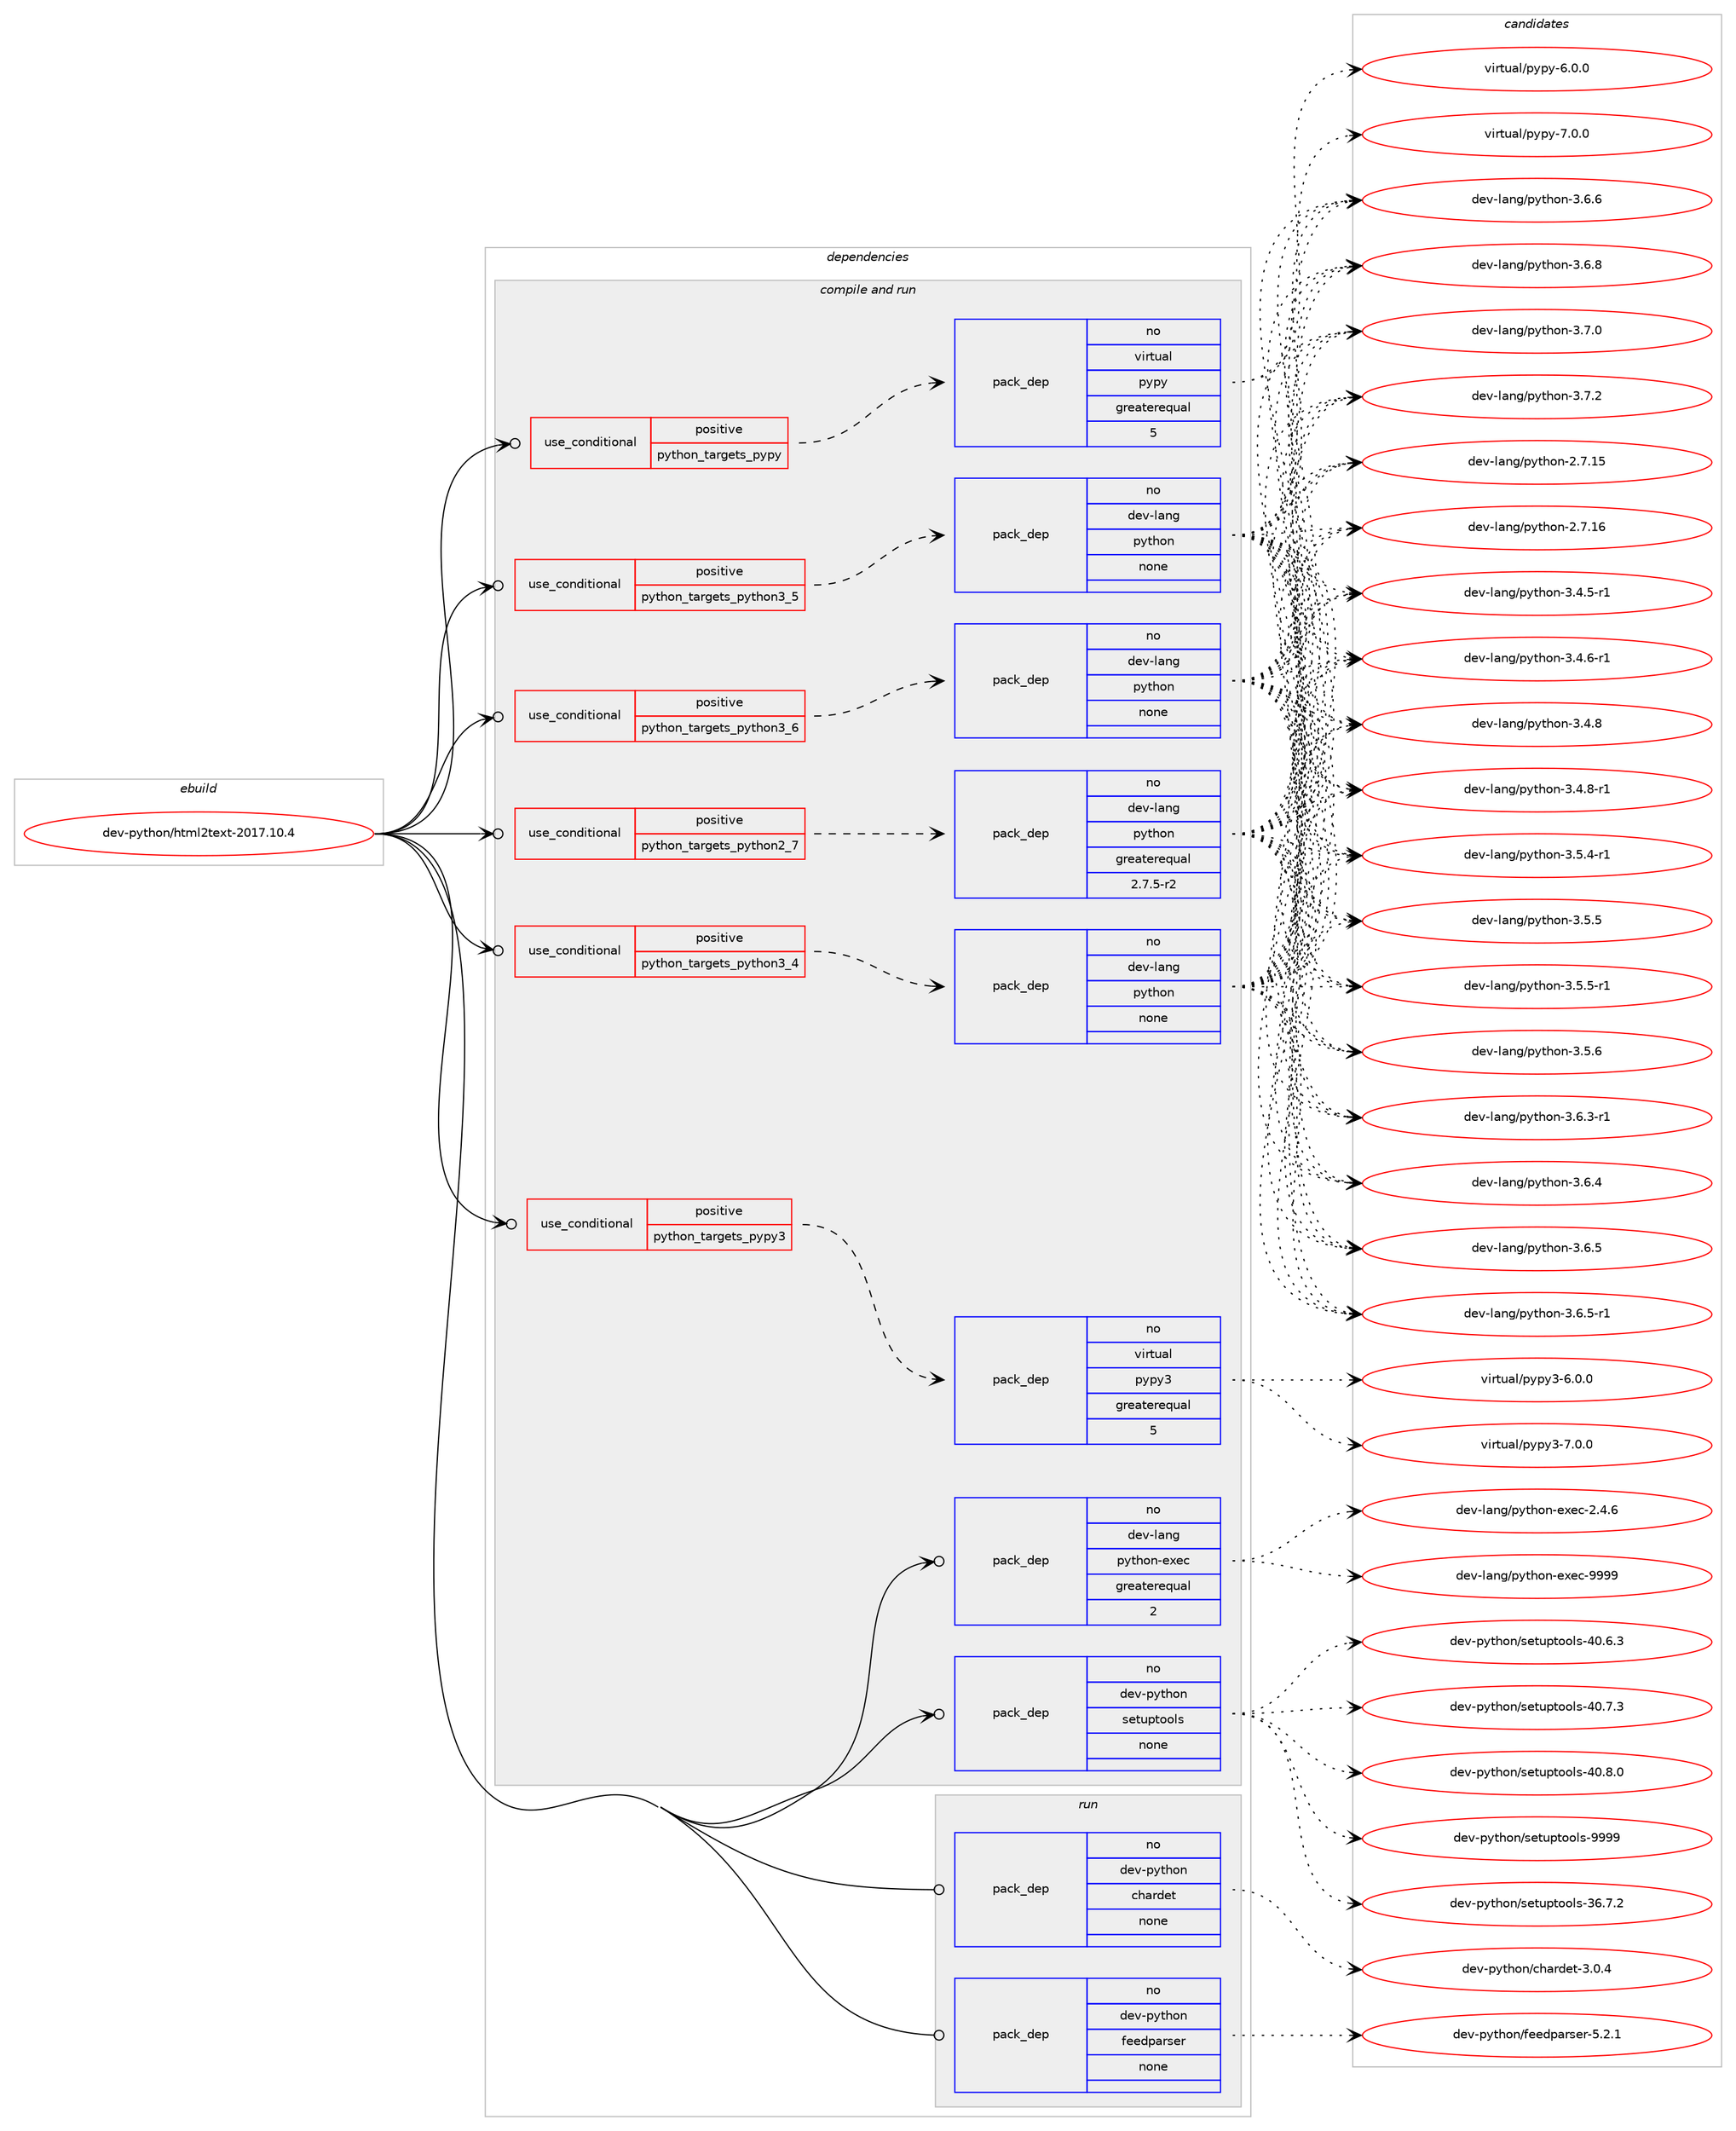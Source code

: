 digraph prolog {

# *************
# Graph options
# *************

newrank=true;
concentrate=true;
compound=true;
graph [rankdir=LR,fontname=Helvetica,fontsize=10,ranksep=1.5];#, ranksep=2.5, nodesep=0.2];
edge  [arrowhead=vee];
node  [fontname=Helvetica,fontsize=10];

# **********
# The ebuild
# **********

subgraph cluster_leftcol {
color=gray;
rank=same;
label=<<i>ebuild</i>>;
id [label="dev-python/html2text-2017.10.4", color=red, width=4, href="../dev-python/html2text-2017.10.4.svg"];
}

# ****************
# The dependencies
# ****************

subgraph cluster_midcol {
color=gray;
label=<<i>dependencies</i>>;
subgraph cluster_compile {
fillcolor="#eeeeee";
style=filled;
label=<<i>compile</i>>;
}
subgraph cluster_compileandrun {
fillcolor="#eeeeee";
style=filled;
label=<<i>compile and run</i>>;
subgraph cond375404 {
dependency1412835 [label=<<TABLE BORDER="0" CELLBORDER="1" CELLSPACING="0" CELLPADDING="4"><TR><TD ROWSPAN="3" CELLPADDING="10">use_conditional</TD></TR><TR><TD>positive</TD></TR><TR><TD>python_targets_pypy</TD></TR></TABLE>>, shape=none, color=red];
subgraph pack1014162 {
dependency1412836 [label=<<TABLE BORDER="0" CELLBORDER="1" CELLSPACING="0" CELLPADDING="4" WIDTH="220"><TR><TD ROWSPAN="6" CELLPADDING="30">pack_dep</TD></TR><TR><TD WIDTH="110">no</TD></TR><TR><TD>virtual</TD></TR><TR><TD>pypy</TD></TR><TR><TD>greaterequal</TD></TR><TR><TD>5</TD></TR></TABLE>>, shape=none, color=blue];
}
dependency1412835:e -> dependency1412836:w [weight=20,style="dashed",arrowhead="vee"];
}
id:e -> dependency1412835:w [weight=20,style="solid",arrowhead="odotvee"];
subgraph cond375405 {
dependency1412837 [label=<<TABLE BORDER="0" CELLBORDER="1" CELLSPACING="0" CELLPADDING="4"><TR><TD ROWSPAN="3" CELLPADDING="10">use_conditional</TD></TR><TR><TD>positive</TD></TR><TR><TD>python_targets_pypy3</TD></TR></TABLE>>, shape=none, color=red];
subgraph pack1014163 {
dependency1412838 [label=<<TABLE BORDER="0" CELLBORDER="1" CELLSPACING="0" CELLPADDING="4" WIDTH="220"><TR><TD ROWSPAN="6" CELLPADDING="30">pack_dep</TD></TR><TR><TD WIDTH="110">no</TD></TR><TR><TD>virtual</TD></TR><TR><TD>pypy3</TD></TR><TR><TD>greaterequal</TD></TR><TR><TD>5</TD></TR></TABLE>>, shape=none, color=blue];
}
dependency1412837:e -> dependency1412838:w [weight=20,style="dashed",arrowhead="vee"];
}
id:e -> dependency1412837:w [weight=20,style="solid",arrowhead="odotvee"];
subgraph cond375406 {
dependency1412839 [label=<<TABLE BORDER="0" CELLBORDER="1" CELLSPACING="0" CELLPADDING="4"><TR><TD ROWSPAN="3" CELLPADDING="10">use_conditional</TD></TR><TR><TD>positive</TD></TR><TR><TD>python_targets_python2_7</TD></TR></TABLE>>, shape=none, color=red];
subgraph pack1014164 {
dependency1412840 [label=<<TABLE BORDER="0" CELLBORDER="1" CELLSPACING="0" CELLPADDING="4" WIDTH="220"><TR><TD ROWSPAN="6" CELLPADDING="30">pack_dep</TD></TR><TR><TD WIDTH="110">no</TD></TR><TR><TD>dev-lang</TD></TR><TR><TD>python</TD></TR><TR><TD>greaterequal</TD></TR><TR><TD>2.7.5-r2</TD></TR></TABLE>>, shape=none, color=blue];
}
dependency1412839:e -> dependency1412840:w [weight=20,style="dashed",arrowhead="vee"];
}
id:e -> dependency1412839:w [weight=20,style="solid",arrowhead="odotvee"];
subgraph cond375407 {
dependency1412841 [label=<<TABLE BORDER="0" CELLBORDER="1" CELLSPACING="0" CELLPADDING="4"><TR><TD ROWSPAN="3" CELLPADDING="10">use_conditional</TD></TR><TR><TD>positive</TD></TR><TR><TD>python_targets_python3_4</TD></TR></TABLE>>, shape=none, color=red];
subgraph pack1014165 {
dependency1412842 [label=<<TABLE BORDER="0" CELLBORDER="1" CELLSPACING="0" CELLPADDING="4" WIDTH="220"><TR><TD ROWSPAN="6" CELLPADDING="30">pack_dep</TD></TR><TR><TD WIDTH="110">no</TD></TR><TR><TD>dev-lang</TD></TR><TR><TD>python</TD></TR><TR><TD>none</TD></TR><TR><TD></TD></TR></TABLE>>, shape=none, color=blue];
}
dependency1412841:e -> dependency1412842:w [weight=20,style="dashed",arrowhead="vee"];
}
id:e -> dependency1412841:w [weight=20,style="solid",arrowhead="odotvee"];
subgraph cond375408 {
dependency1412843 [label=<<TABLE BORDER="0" CELLBORDER="1" CELLSPACING="0" CELLPADDING="4"><TR><TD ROWSPAN="3" CELLPADDING="10">use_conditional</TD></TR><TR><TD>positive</TD></TR><TR><TD>python_targets_python3_5</TD></TR></TABLE>>, shape=none, color=red];
subgraph pack1014166 {
dependency1412844 [label=<<TABLE BORDER="0" CELLBORDER="1" CELLSPACING="0" CELLPADDING="4" WIDTH="220"><TR><TD ROWSPAN="6" CELLPADDING="30">pack_dep</TD></TR><TR><TD WIDTH="110">no</TD></TR><TR><TD>dev-lang</TD></TR><TR><TD>python</TD></TR><TR><TD>none</TD></TR><TR><TD></TD></TR></TABLE>>, shape=none, color=blue];
}
dependency1412843:e -> dependency1412844:w [weight=20,style="dashed",arrowhead="vee"];
}
id:e -> dependency1412843:w [weight=20,style="solid",arrowhead="odotvee"];
subgraph cond375409 {
dependency1412845 [label=<<TABLE BORDER="0" CELLBORDER="1" CELLSPACING="0" CELLPADDING="4"><TR><TD ROWSPAN="3" CELLPADDING="10">use_conditional</TD></TR><TR><TD>positive</TD></TR><TR><TD>python_targets_python3_6</TD></TR></TABLE>>, shape=none, color=red];
subgraph pack1014167 {
dependency1412846 [label=<<TABLE BORDER="0" CELLBORDER="1" CELLSPACING="0" CELLPADDING="4" WIDTH="220"><TR><TD ROWSPAN="6" CELLPADDING="30">pack_dep</TD></TR><TR><TD WIDTH="110">no</TD></TR><TR><TD>dev-lang</TD></TR><TR><TD>python</TD></TR><TR><TD>none</TD></TR><TR><TD></TD></TR></TABLE>>, shape=none, color=blue];
}
dependency1412845:e -> dependency1412846:w [weight=20,style="dashed",arrowhead="vee"];
}
id:e -> dependency1412845:w [weight=20,style="solid",arrowhead="odotvee"];
subgraph pack1014168 {
dependency1412847 [label=<<TABLE BORDER="0" CELLBORDER="1" CELLSPACING="0" CELLPADDING="4" WIDTH="220"><TR><TD ROWSPAN="6" CELLPADDING="30">pack_dep</TD></TR><TR><TD WIDTH="110">no</TD></TR><TR><TD>dev-lang</TD></TR><TR><TD>python-exec</TD></TR><TR><TD>greaterequal</TD></TR><TR><TD>2</TD></TR></TABLE>>, shape=none, color=blue];
}
id:e -> dependency1412847:w [weight=20,style="solid",arrowhead="odotvee"];
subgraph pack1014169 {
dependency1412848 [label=<<TABLE BORDER="0" CELLBORDER="1" CELLSPACING="0" CELLPADDING="4" WIDTH="220"><TR><TD ROWSPAN="6" CELLPADDING="30">pack_dep</TD></TR><TR><TD WIDTH="110">no</TD></TR><TR><TD>dev-python</TD></TR><TR><TD>setuptools</TD></TR><TR><TD>none</TD></TR><TR><TD></TD></TR></TABLE>>, shape=none, color=blue];
}
id:e -> dependency1412848:w [weight=20,style="solid",arrowhead="odotvee"];
}
subgraph cluster_run {
fillcolor="#eeeeee";
style=filled;
label=<<i>run</i>>;
subgraph pack1014170 {
dependency1412849 [label=<<TABLE BORDER="0" CELLBORDER="1" CELLSPACING="0" CELLPADDING="4" WIDTH="220"><TR><TD ROWSPAN="6" CELLPADDING="30">pack_dep</TD></TR><TR><TD WIDTH="110">no</TD></TR><TR><TD>dev-python</TD></TR><TR><TD>chardet</TD></TR><TR><TD>none</TD></TR><TR><TD></TD></TR></TABLE>>, shape=none, color=blue];
}
id:e -> dependency1412849:w [weight=20,style="solid",arrowhead="odot"];
subgraph pack1014171 {
dependency1412850 [label=<<TABLE BORDER="0" CELLBORDER="1" CELLSPACING="0" CELLPADDING="4" WIDTH="220"><TR><TD ROWSPAN="6" CELLPADDING="30">pack_dep</TD></TR><TR><TD WIDTH="110">no</TD></TR><TR><TD>dev-python</TD></TR><TR><TD>feedparser</TD></TR><TR><TD>none</TD></TR><TR><TD></TD></TR></TABLE>>, shape=none, color=blue];
}
id:e -> dependency1412850:w [weight=20,style="solid",arrowhead="odot"];
}
}

# **************
# The candidates
# **************

subgraph cluster_choices {
rank=same;
color=gray;
label=<<i>candidates</i>>;

subgraph choice1014162 {
color=black;
nodesep=1;
choice1181051141161179710847112121112121455446484648 [label="virtual/pypy-6.0.0", color=red, width=4,href="../virtual/pypy-6.0.0.svg"];
choice1181051141161179710847112121112121455546484648 [label="virtual/pypy-7.0.0", color=red, width=4,href="../virtual/pypy-7.0.0.svg"];
dependency1412836:e -> choice1181051141161179710847112121112121455446484648:w [style=dotted,weight="100"];
dependency1412836:e -> choice1181051141161179710847112121112121455546484648:w [style=dotted,weight="100"];
}
subgraph choice1014163 {
color=black;
nodesep=1;
choice118105114116117971084711212111212151455446484648 [label="virtual/pypy3-6.0.0", color=red, width=4,href="../virtual/pypy3-6.0.0.svg"];
choice118105114116117971084711212111212151455546484648 [label="virtual/pypy3-7.0.0", color=red, width=4,href="../virtual/pypy3-7.0.0.svg"];
dependency1412838:e -> choice118105114116117971084711212111212151455446484648:w [style=dotted,weight="100"];
dependency1412838:e -> choice118105114116117971084711212111212151455546484648:w [style=dotted,weight="100"];
}
subgraph choice1014164 {
color=black;
nodesep=1;
choice10010111845108971101034711212111610411111045504655464953 [label="dev-lang/python-2.7.15", color=red, width=4,href="../dev-lang/python-2.7.15.svg"];
choice10010111845108971101034711212111610411111045504655464954 [label="dev-lang/python-2.7.16", color=red, width=4,href="../dev-lang/python-2.7.16.svg"];
choice1001011184510897110103471121211161041111104551465246534511449 [label="dev-lang/python-3.4.5-r1", color=red, width=4,href="../dev-lang/python-3.4.5-r1.svg"];
choice1001011184510897110103471121211161041111104551465246544511449 [label="dev-lang/python-3.4.6-r1", color=red, width=4,href="../dev-lang/python-3.4.6-r1.svg"];
choice100101118451089711010347112121116104111110455146524656 [label="dev-lang/python-3.4.8", color=red, width=4,href="../dev-lang/python-3.4.8.svg"];
choice1001011184510897110103471121211161041111104551465246564511449 [label="dev-lang/python-3.4.8-r1", color=red, width=4,href="../dev-lang/python-3.4.8-r1.svg"];
choice1001011184510897110103471121211161041111104551465346524511449 [label="dev-lang/python-3.5.4-r1", color=red, width=4,href="../dev-lang/python-3.5.4-r1.svg"];
choice100101118451089711010347112121116104111110455146534653 [label="dev-lang/python-3.5.5", color=red, width=4,href="../dev-lang/python-3.5.5.svg"];
choice1001011184510897110103471121211161041111104551465346534511449 [label="dev-lang/python-3.5.5-r1", color=red, width=4,href="../dev-lang/python-3.5.5-r1.svg"];
choice100101118451089711010347112121116104111110455146534654 [label="dev-lang/python-3.5.6", color=red, width=4,href="../dev-lang/python-3.5.6.svg"];
choice1001011184510897110103471121211161041111104551465446514511449 [label="dev-lang/python-3.6.3-r1", color=red, width=4,href="../dev-lang/python-3.6.3-r1.svg"];
choice100101118451089711010347112121116104111110455146544652 [label="dev-lang/python-3.6.4", color=red, width=4,href="../dev-lang/python-3.6.4.svg"];
choice100101118451089711010347112121116104111110455146544653 [label="dev-lang/python-3.6.5", color=red, width=4,href="../dev-lang/python-3.6.5.svg"];
choice1001011184510897110103471121211161041111104551465446534511449 [label="dev-lang/python-3.6.5-r1", color=red, width=4,href="../dev-lang/python-3.6.5-r1.svg"];
choice100101118451089711010347112121116104111110455146544654 [label="dev-lang/python-3.6.6", color=red, width=4,href="../dev-lang/python-3.6.6.svg"];
choice100101118451089711010347112121116104111110455146544656 [label="dev-lang/python-3.6.8", color=red, width=4,href="../dev-lang/python-3.6.8.svg"];
choice100101118451089711010347112121116104111110455146554648 [label="dev-lang/python-3.7.0", color=red, width=4,href="../dev-lang/python-3.7.0.svg"];
choice100101118451089711010347112121116104111110455146554650 [label="dev-lang/python-3.7.2", color=red, width=4,href="../dev-lang/python-3.7.2.svg"];
dependency1412840:e -> choice10010111845108971101034711212111610411111045504655464953:w [style=dotted,weight="100"];
dependency1412840:e -> choice10010111845108971101034711212111610411111045504655464954:w [style=dotted,weight="100"];
dependency1412840:e -> choice1001011184510897110103471121211161041111104551465246534511449:w [style=dotted,weight="100"];
dependency1412840:e -> choice1001011184510897110103471121211161041111104551465246544511449:w [style=dotted,weight="100"];
dependency1412840:e -> choice100101118451089711010347112121116104111110455146524656:w [style=dotted,weight="100"];
dependency1412840:e -> choice1001011184510897110103471121211161041111104551465246564511449:w [style=dotted,weight="100"];
dependency1412840:e -> choice1001011184510897110103471121211161041111104551465346524511449:w [style=dotted,weight="100"];
dependency1412840:e -> choice100101118451089711010347112121116104111110455146534653:w [style=dotted,weight="100"];
dependency1412840:e -> choice1001011184510897110103471121211161041111104551465346534511449:w [style=dotted,weight="100"];
dependency1412840:e -> choice100101118451089711010347112121116104111110455146534654:w [style=dotted,weight="100"];
dependency1412840:e -> choice1001011184510897110103471121211161041111104551465446514511449:w [style=dotted,weight="100"];
dependency1412840:e -> choice100101118451089711010347112121116104111110455146544652:w [style=dotted,weight="100"];
dependency1412840:e -> choice100101118451089711010347112121116104111110455146544653:w [style=dotted,weight="100"];
dependency1412840:e -> choice1001011184510897110103471121211161041111104551465446534511449:w [style=dotted,weight="100"];
dependency1412840:e -> choice100101118451089711010347112121116104111110455146544654:w [style=dotted,weight="100"];
dependency1412840:e -> choice100101118451089711010347112121116104111110455146544656:w [style=dotted,weight="100"];
dependency1412840:e -> choice100101118451089711010347112121116104111110455146554648:w [style=dotted,weight="100"];
dependency1412840:e -> choice100101118451089711010347112121116104111110455146554650:w [style=dotted,weight="100"];
}
subgraph choice1014165 {
color=black;
nodesep=1;
choice10010111845108971101034711212111610411111045504655464953 [label="dev-lang/python-2.7.15", color=red, width=4,href="../dev-lang/python-2.7.15.svg"];
choice10010111845108971101034711212111610411111045504655464954 [label="dev-lang/python-2.7.16", color=red, width=4,href="../dev-lang/python-2.7.16.svg"];
choice1001011184510897110103471121211161041111104551465246534511449 [label="dev-lang/python-3.4.5-r1", color=red, width=4,href="../dev-lang/python-3.4.5-r1.svg"];
choice1001011184510897110103471121211161041111104551465246544511449 [label="dev-lang/python-3.4.6-r1", color=red, width=4,href="../dev-lang/python-3.4.6-r1.svg"];
choice100101118451089711010347112121116104111110455146524656 [label="dev-lang/python-3.4.8", color=red, width=4,href="../dev-lang/python-3.4.8.svg"];
choice1001011184510897110103471121211161041111104551465246564511449 [label="dev-lang/python-3.4.8-r1", color=red, width=4,href="../dev-lang/python-3.4.8-r1.svg"];
choice1001011184510897110103471121211161041111104551465346524511449 [label="dev-lang/python-3.5.4-r1", color=red, width=4,href="../dev-lang/python-3.5.4-r1.svg"];
choice100101118451089711010347112121116104111110455146534653 [label="dev-lang/python-3.5.5", color=red, width=4,href="../dev-lang/python-3.5.5.svg"];
choice1001011184510897110103471121211161041111104551465346534511449 [label="dev-lang/python-3.5.5-r1", color=red, width=4,href="../dev-lang/python-3.5.5-r1.svg"];
choice100101118451089711010347112121116104111110455146534654 [label="dev-lang/python-3.5.6", color=red, width=4,href="../dev-lang/python-3.5.6.svg"];
choice1001011184510897110103471121211161041111104551465446514511449 [label="dev-lang/python-3.6.3-r1", color=red, width=4,href="../dev-lang/python-3.6.3-r1.svg"];
choice100101118451089711010347112121116104111110455146544652 [label="dev-lang/python-3.6.4", color=red, width=4,href="../dev-lang/python-3.6.4.svg"];
choice100101118451089711010347112121116104111110455146544653 [label="dev-lang/python-3.6.5", color=red, width=4,href="../dev-lang/python-3.6.5.svg"];
choice1001011184510897110103471121211161041111104551465446534511449 [label="dev-lang/python-3.6.5-r1", color=red, width=4,href="../dev-lang/python-3.6.5-r1.svg"];
choice100101118451089711010347112121116104111110455146544654 [label="dev-lang/python-3.6.6", color=red, width=4,href="../dev-lang/python-3.6.6.svg"];
choice100101118451089711010347112121116104111110455146544656 [label="dev-lang/python-3.6.8", color=red, width=4,href="../dev-lang/python-3.6.8.svg"];
choice100101118451089711010347112121116104111110455146554648 [label="dev-lang/python-3.7.0", color=red, width=4,href="../dev-lang/python-3.7.0.svg"];
choice100101118451089711010347112121116104111110455146554650 [label="dev-lang/python-3.7.2", color=red, width=4,href="../dev-lang/python-3.7.2.svg"];
dependency1412842:e -> choice10010111845108971101034711212111610411111045504655464953:w [style=dotted,weight="100"];
dependency1412842:e -> choice10010111845108971101034711212111610411111045504655464954:w [style=dotted,weight="100"];
dependency1412842:e -> choice1001011184510897110103471121211161041111104551465246534511449:w [style=dotted,weight="100"];
dependency1412842:e -> choice1001011184510897110103471121211161041111104551465246544511449:w [style=dotted,weight="100"];
dependency1412842:e -> choice100101118451089711010347112121116104111110455146524656:w [style=dotted,weight="100"];
dependency1412842:e -> choice1001011184510897110103471121211161041111104551465246564511449:w [style=dotted,weight="100"];
dependency1412842:e -> choice1001011184510897110103471121211161041111104551465346524511449:w [style=dotted,weight="100"];
dependency1412842:e -> choice100101118451089711010347112121116104111110455146534653:w [style=dotted,weight="100"];
dependency1412842:e -> choice1001011184510897110103471121211161041111104551465346534511449:w [style=dotted,weight="100"];
dependency1412842:e -> choice100101118451089711010347112121116104111110455146534654:w [style=dotted,weight="100"];
dependency1412842:e -> choice1001011184510897110103471121211161041111104551465446514511449:w [style=dotted,weight="100"];
dependency1412842:e -> choice100101118451089711010347112121116104111110455146544652:w [style=dotted,weight="100"];
dependency1412842:e -> choice100101118451089711010347112121116104111110455146544653:w [style=dotted,weight="100"];
dependency1412842:e -> choice1001011184510897110103471121211161041111104551465446534511449:w [style=dotted,weight="100"];
dependency1412842:e -> choice100101118451089711010347112121116104111110455146544654:w [style=dotted,weight="100"];
dependency1412842:e -> choice100101118451089711010347112121116104111110455146544656:w [style=dotted,weight="100"];
dependency1412842:e -> choice100101118451089711010347112121116104111110455146554648:w [style=dotted,weight="100"];
dependency1412842:e -> choice100101118451089711010347112121116104111110455146554650:w [style=dotted,weight="100"];
}
subgraph choice1014166 {
color=black;
nodesep=1;
choice10010111845108971101034711212111610411111045504655464953 [label="dev-lang/python-2.7.15", color=red, width=4,href="../dev-lang/python-2.7.15.svg"];
choice10010111845108971101034711212111610411111045504655464954 [label="dev-lang/python-2.7.16", color=red, width=4,href="../dev-lang/python-2.7.16.svg"];
choice1001011184510897110103471121211161041111104551465246534511449 [label="dev-lang/python-3.4.5-r1", color=red, width=4,href="../dev-lang/python-3.4.5-r1.svg"];
choice1001011184510897110103471121211161041111104551465246544511449 [label="dev-lang/python-3.4.6-r1", color=red, width=4,href="../dev-lang/python-3.4.6-r1.svg"];
choice100101118451089711010347112121116104111110455146524656 [label="dev-lang/python-3.4.8", color=red, width=4,href="../dev-lang/python-3.4.8.svg"];
choice1001011184510897110103471121211161041111104551465246564511449 [label="dev-lang/python-3.4.8-r1", color=red, width=4,href="../dev-lang/python-3.4.8-r1.svg"];
choice1001011184510897110103471121211161041111104551465346524511449 [label="dev-lang/python-3.5.4-r1", color=red, width=4,href="../dev-lang/python-3.5.4-r1.svg"];
choice100101118451089711010347112121116104111110455146534653 [label="dev-lang/python-3.5.5", color=red, width=4,href="../dev-lang/python-3.5.5.svg"];
choice1001011184510897110103471121211161041111104551465346534511449 [label="dev-lang/python-3.5.5-r1", color=red, width=4,href="../dev-lang/python-3.5.5-r1.svg"];
choice100101118451089711010347112121116104111110455146534654 [label="dev-lang/python-3.5.6", color=red, width=4,href="../dev-lang/python-3.5.6.svg"];
choice1001011184510897110103471121211161041111104551465446514511449 [label="dev-lang/python-3.6.3-r1", color=red, width=4,href="../dev-lang/python-3.6.3-r1.svg"];
choice100101118451089711010347112121116104111110455146544652 [label="dev-lang/python-3.6.4", color=red, width=4,href="../dev-lang/python-3.6.4.svg"];
choice100101118451089711010347112121116104111110455146544653 [label="dev-lang/python-3.6.5", color=red, width=4,href="../dev-lang/python-3.6.5.svg"];
choice1001011184510897110103471121211161041111104551465446534511449 [label="dev-lang/python-3.6.5-r1", color=red, width=4,href="../dev-lang/python-3.6.5-r1.svg"];
choice100101118451089711010347112121116104111110455146544654 [label="dev-lang/python-3.6.6", color=red, width=4,href="../dev-lang/python-3.6.6.svg"];
choice100101118451089711010347112121116104111110455146544656 [label="dev-lang/python-3.6.8", color=red, width=4,href="../dev-lang/python-3.6.8.svg"];
choice100101118451089711010347112121116104111110455146554648 [label="dev-lang/python-3.7.0", color=red, width=4,href="../dev-lang/python-3.7.0.svg"];
choice100101118451089711010347112121116104111110455146554650 [label="dev-lang/python-3.7.2", color=red, width=4,href="../dev-lang/python-3.7.2.svg"];
dependency1412844:e -> choice10010111845108971101034711212111610411111045504655464953:w [style=dotted,weight="100"];
dependency1412844:e -> choice10010111845108971101034711212111610411111045504655464954:w [style=dotted,weight="100"];
dependency1412844:e -> choice1001011184510897110103471121211161041111104551465246534511449:w [style=dotted,weight="100"];
dependency1412844:e -> choice1001011184510897110103471121211161041111104551465246544511449:w [style=dotted,weight="100"];
dependency1412844:e -> choice100101118451089711010347112121116104111110455146524656:w [style=dotted,weight="100"];
dependency1412844:e -> choice1001011184510897110103471121211161041111104551465246564511449:w [style=dotted,weight="100"];
dependency1412844:e -> choice1001011184510897110103471121211161041111104551465346524511449:w [style=dotted,weight="100"];
dependency1412844:e -> choice100101118451089711010347112121116104111110455146534653:w [style=dotted,weight="100"];
dependency1412844:e -> choice1001011184510897110103471121211161041111104551465346534511449:w [style=dotted,weight="100"];
dependency1412844:e -> choice100101118451089711010347112121116104111110455146534654:w [style=dotted,weight="100"];
dependency1412844:e -> choice1001011184510897110103471121211161041111104551465446514511449:w [style=dotted,weight="100"];
dependency1412844:e -> choice100101118451089711010347112121116104111110455146544652:w [style=dotted,weight="100"];
dependency1412844:e -> choice100101118451089711010347112121116104111110455146544653:w [style=dotted,weight="100"];
dependency1412844:e -> choice1001011184510897110103471121211161041111104551465446534511449:w [style=dotted,weight="100"];
dependency1412844:e -> choice100101118451089711010347112121116104111110455146544654:w [style=dotted,weight="100"];
dependency1412844:e -> choice100101118451089711010347112121116104111110455146544656:w [style=dotted,weight="100"];
dependency1412844:e -> choice100101118451089711010347112121116104111110455146554648:w [style=dotted,weight="100"];
dependency1412844:e -> choice100101118451089711010347112121116104111110455146554650:w [style=dotted,weight="100"];
}
subgraph choice1014167 {
color=black;
nodesep=1;
choice10010111845108971101034711212111610411111045504655464953 [label="dev-lang/python-2.7.15", color=red, width=4,href="../dev-lang/python-2.7.15.svg"];
choice10010111845108971101034711212111610411111045504655464954 [label="dev-lang/python-2.7.16", color=red, width=4,href="../dev-lang/python-2.7.16.svg"];
choice1001011184510897110103471121211161041111104551465246534511449 [label="dev-lang/python-3.4.5-r1", color=red, width=4,href="../dev-lang/python-3.4.5-r1.svg"];
choice1001011184510897110103471121211161041111104551465246544511449 [label="dev-lang/python-3.4.6-r1", color=red, width=4,href="../dev-lang/python-3.4.6-r1.svg"];
choice100101118451089711010347112121116104111110455146524656 [label="dev-lang/python-3.4.8", color=red, width=4,href="../dev-lang/python-3.4.8.svg"];
choice1001011184510897110103471121211161041111104551465246564511449 [label="dev-lang/python-3.4.8-r1", color=red, width=4,href="../dev-lang/python-3.4.8-r1.svg"];
choice1001011184510897110103471121211161041111104551465346524511449 [label="dev-lang/python-3.5.4-r1", color=red, width=4,href="../dev-lang/python-3.5.4-r1.svg"];
choice100101118451089711010347112121116104111110455146534653 [label="dev-lang/python-3.5.5", color=red, width=4,href="../dev-lang/python-3.5.5.svg"];
choice1001011184510897110103471121211161041111104551465346534511449 [label="dev-lang/python-3.5.5-r1", color=red, width=4,href="../dev-lang/python-3.5.5-r1.svg"];
choice100101118451089711010347112121116104111110455146534654 [label="dev-lang/python-3.5.6", color=red, width=4,href="../dev-lang/python-3.5.6.svg"];
choice1001011184510897110103471121211161041111104551465446514511449 [label="dev-lang/python-3.6.3-r1", color=red, width=4,href="../dev-lang/python-3.6.3-r1.svg"];
choice100101118451089711010347112121116104111110455146544652 [label="dev-lang/python-3.6.4", color=red, width=4,href="../dev-lang/python-3.6.4.svg"];
choice100101118451089711010347112121116104111110455146544653 [label="dev-lang/python-3.6.5", color=red, width=4,href="../dev-lang/python-3.6.5.svg"];
choice1001011184510897110103471121211161041111104551465446534511449 [label="dev-lang/python-3.6.5-r1", color=red, width=4,href="../dev-lang/python-3.6.5-r1.svg"];
choice100101118451089711010347112121116104111110455146544654 [label="dev-lang/python-3.6.6", color=red, width=4,href="../dev-lang/python-3.6.6.svg"];
choice100101118451089711010347112121116104111110455146544656 [label="dev-lang/python-3.6.8", color=red, width=4,href="../dev-lang/python-3.6.8.svg"];
choice100101118451089711010347112121116104111110455146554648 [label="dev-lang/python-3.7.0", color=red, width=4,href="../dev-lang/python-3.7.0.svg"];
choice100101118451089711010347112121116104111110455146554650 [label="dev-lang/python-3.7.2", color=red, width=4,href="../dev-lang/python-3.7.2.svg"];
dependency1412846:e -> choice10010111845108971101034711212111610411111045504655464953:w [style=dotted,weight="100"];
dependency1412846:e -> choice10010111845108971101034711212111610411111045504655464954:w [style=dotted,weight="100"];
dependency1412846:e -> choice1001011184510897110103471121211161041111104551465246534511449:w [style=dotted,weight="100"];
dependency1412846:e -> choice1001011184510897110103471121211161041111104551465246544511449:w [style=dotted,weight="100"];
dependency1412846:e -> choice100101118451089711010347112121116104111110455146524656:w [style=dotted,weight="100"];
dependency1412846:e -> choice1001011184510897110103471121211161041111104551465246564511449:w [style=dotted,weight="100"];
dependency1412846:e -> choice1001011184510897110103471121211161041111104551465346524511449:w [style=dotted,weight="100"];
dependency1412846:e -> choice100101118451089711010347112121116104111110455146534653:w [style=dotted,weight="100"];
dependency1412846:e -> choice1001011184510897110103471121211161041111104551465346534511449:w [style=dotted,weight="100"];
dependency1412846:e -> choice100101118451089711010347112121116104111110455146534654:w [style=dotted,weight="100"];
dependency1412846:e -> choice1001011184510897110103471121211161041111104551465446514511449:w [style=dotted,weight="100"];
dependency1412846:e -> choice100101118451089711010347112121116104111110455146544652:w [style=dotted,weight="100"];
dependency1412846:e -> choice100101118451089711010347112121116104111110455146544653:w [style=dotted,weight="100"];
dependency1412846:e -> choice1001011184510897110103471121211161041111104551465446534511449:w [style=dotted,weight="100"];
dependency1412846:e -> choice100101118451089711010347112121116104111110455146544654:w [style=dotted,weight="100"];
dependency1412846:e -> choice100101118451089711010347112121116104111110455146544656:w [style=dotted,weight="100"];
dependency1412846:e -> choice100101118451089711010347112121116104111110455146554648:w [style=dotted,weight="100"];
dependency1412846:e -> choice100101118451089711010347112121116104111110455146554650:w [style=dotted,weight="100"];
}
subgraph choice1014168 {
color=black;
nodesep=1;
choice1001011184510897110103471121211161041111104510112010199455046524654 [label="dev-lang/python-exec-2.4.6", color=red, width=4,href="../dev-lang/python-exec-2.4.6.svg"];
choice10010111845108971101034711212111610411111045101120101994557575757 [label="dev-lang/python-exec-9999", color=red, width=4,href="../dev-lang/python-exec-9999.svg"];
dependency1412847:e -> choice1001011184510897110103471121211161041111104510112010199455046524654:w [style=dotted,weight="100"];
dependency1412847:e -> choice10010111845108971101034711212111610411111045101120101994557575757:w [style=dotted,weight="100"];
}
subgraph choice1014169 {
color=black;
nodesep=1;
choice100101118451121211161041111104711510111611711211611111110811545515446554650 [label="dev-python/setuptools-36.7.2", color=red, width=4,href="../dev-python/setuptools-36.7.2.svg"];
choice100101118451121211161041111104711510111611711211611111110811545524846544651 [label="dev-python/setuptools-40.6.3", color=red, width=4,href="../dev-python/setuptools-40.6.3.svg"];
choice100101118451121211161041111104711510111611711211611111110811545524846554651 [label="dev-python/setuptools-40.7.3", color=red, width=4,href="../dev-python/setuptools-40.7.3.svg"];
choice100101118451121211161041111104711510111611711211611111110811545524846564648 [label="dev-python/setuptools-40.8.0", color=red, width=4,href="../dev-python/setuptools-40.8.0.svg"];
choice10010111845112121116104111110471151011161171121161111111081154557575757 [label="dev-python/setuptools-9999", color=red, width=4,href="../dev-python/setuptools-9999.svg"];
dependency1412848:e -> choice100101118451121211161041111104711510111611711211611111110811545515446554650:w [style=dotted,weight="100"];
dependency1412848:e -> choice100101118451121211161041111104711510111611711211611111110811545524846544651:w [style=dotted,weight="100"];
dependency1412848:e -> choice100101118451121211161041111104711510111611711211611111110811545524846554651:w [style=dotted,weight="100"];
dependency1412848:e -> choice100101118451121211161041111104711510111611711211611111110811545524846564648:w [style=dotted,weight="100"];
dependency1412848:e -> choice10010111845112121116104111110471151011161171121161111111081154557575757:w [style=dotted,weight="100"];
}
subgraph choice1014170 {
color=black;
nodesep=1;
choice10010111845112121116104111110479910497114100101116455146484652 [label="dev-python/chardet-3.0.4", color=red, width=4,href="../dev-python/chardet-3.0.4.svg"];
dependency1412849:e -> choice10010111845112121116104111110479910497114100101116455146484652:w [style=dotted,weight="100"];
}
subgraph choice1014171 {
color=black;
nodesep=1;
choice100101118451121211161041111104710210110110011297114115101114455346504649 [label="dev-python/feedparser-5.2.1", color=red, width=4,href="../dev-python/feedparser-5.2.1.svg"];
dependency1412850:e -> choice100101118451121211161041111104710210110110011297114115101114455346504649:w [style=dotted,weight="100"];
}
}

}
